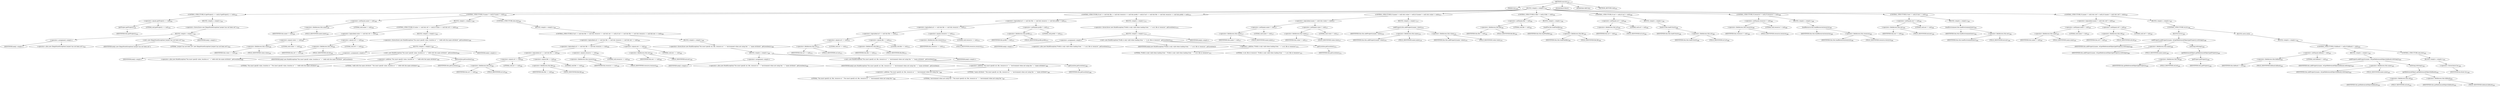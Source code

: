 digraph "execute" {  
"470" [label = <(METHOD,execute)<SUB>353</SUB>> ]
"43" [label = <(PARAM,this)<SUB>353</SUB>> ]
"471" [label = <(BLOCK,&lt;empty&gt;,&lt;empty&gt;)<SUB>353</SUB>> ]
"472" [label = <(CONTROL_STRUCTURE,if (getProject() == null),if (getProject() == null))<SUB>354</SUB>> ]
"473" [label = <(&lt;operator&gt;.equals,getProject() == null)<SUB>354</SUB>> ]
"474" [label = <(getProject,getProject())<SUB>354</SUB>> ]
"42" [label = <(IDENTIFIER,this,getProject())<SUB>354</SUB>> ]
"475" [label = <(LITERAL,null,getProject() == null)<SUB>354</SUB>> ]
"476" [label = <(BLOCK,&lt;empty&gt;,&lt;empty&gt;)<SUB>354</SUB>> ]
"477" [label = <(&lt;operator&gt;.throw,throw new IllegalStateException(&quot;project has not been set&quot;);)<SUB>355</SUB>> ]
"478" [label = <(BLOCK,&lt;empty&gt;,&lt;empty&gt;)<SUB>355</SUB>> ]
"479" [label = <(&lt;operator&gt;.assignment,&lt;empty&gt;)> ]
"480" [label = <(IDENTIFIER,$obj1,&lt;empty&gt;)> ]
"481" [label = <(&lt;operator&gt;.alloc,new IllegalStateException(&quot;project has not been set&quot;))<SUB>355</SUB>> ]
"482" [label = <(&lt;init&gt;,new IllegalStateException(&quot;project has not been set&quot;))<SUB>355</SUB>> ]
"483" [label = <(IDENTIFIER,$obj1,new IllegalStateException(&quot;project has not been set&quot;))> ]
"484" [label = <(LITERAL,&quot;project has not been set&quot;,new IllegalStateException(&quot;project has not been set&quot;))<SUB>355</SUB>> ]
"485" [label = <(IDENTIFIER,$obj1,&lt;empty&gt;)> ]
"486" [label = <(CONTROL_STRUCTURE,if (name != null),if (name != null))<SUB>358</SUB>> ]
"487" [label = <(&lt;operator&gt;.notEquals,name != null)<SUB>358</SUB>> ]
"488" [label = <(&lt;operator&gt;.fieldAccess,this.name)<SUB>358</SUB>> ]
"489" [label = <(IDENTIFIER,this,name != null)<SUB>358</SUB>> ]
"490" [label = <(FIELD_IDENTIFIER,name,name)<SUB>358</SUB>> ]
"491" [label = <(LITERAL,null,name != null)<SUB>358</SUB>> ]
"492" [label = <(BLOCK,&lt;empty&gt;,&lt;empty&gt;)<SUB>358</SUB>> ]
"493" [label = <(CONTROL_STRUCTURE,if (value == null &amp;&amp; ref == null),if (value == null &amp;&amp; ref == null))<SUB>359</SUB>> ]
"494" [label = <(&lt;operator&gt;.logicalAnd,value == null &amp;&amp; ref == null)<SUB>359</SUB>> ]
"495" [label = <(&lt;operator&gt;.equals,value == null)<SUB>359</SUB>> ]
"496" [label = <(&lt;operator&gt;.fieldAccess,this.value)<SUB>359</SUB>> ]
"497" [label = <(IDENTIFIER,this,value == null)<SUB>359</SUB>> ]
"498" [label = <(FIELD_IDENTIFIER,value,value)<SUB>359</SUB>> ]
"499" [label = <(LITERAL,null,value == null)<SUB>359</SUB>> ]
"500" [label = <(&lt;operator&gt;.equals,ref == null)<SUB>359</SUB>> ]
"501" [label = <(&lt;operator&gt;.fieldAccess,this.ref)<SUB>359</SUB>> ]
"502" [label = <(IDENTIFIER,this,ref == null)<SUB>359</SUB>> ]
"503" [label = <(FIELD_IDENTIFIER,ref,ref)<SUB>359</SUB>> ]
"504" [label = <(LITERAL,null,ref == null)<SUB>359</SUB>> ]
"505" [label = <(BLOCK,&lt;empty&gt;,&lt;empty&gt;)<SUB>359</SUB>> ]
"506" [label = <(&lt;operator&gt;.throw,throw new BuildException(&quot;You must specify value, location or &quot; + &quot;refid with the name attribute&quot;, getLocation());)<SUB>360</SUB>> ]
"507" [label = <(BLOCK,&lt;empty&gt;,&lt;empty&gt;)<SUB>360</SUB>> ]
"508" [label = <(&lt;operator&gt;.assignment,&lt;empty&gt;)> ]
"509" [label = <(IDENTIFIER,$obj2,&lt;empty&gt;)> ]
"510" [label = <(&lt;operator&gt;.alloc,new BuildException(&quot;You must specify value, location or &quot; + &quot;refid with the name attribute&quot;, getLocation()))<SUB>360</SUB>> ]
"511" [label = <(&lt;init&gt;,new BuildException(&quot;You must specify value, location or &quot; + &quot;refid with the name attribute&quot;, getLocation()))<SUB>360</SUB>> ]
"512" [label = <(IDENTIFIER,$obj2,new BuildException(&quot;You must specify value, location or &quot; + &quot;refid with the name attribute&quot;, getLocation()))> ]
"513" [label = <(&lt;operator&gt;.addition,&quot;You must specify value, location or &quot; + &quot;refid with the name attribute&quot;)<SUB>360</SUB>> ]
"514" [label = <(LITERAL,&quot;You must specify value, location or &quot;,&quot;You must specify value, location or &quot; + &quot;refid with the name attribute&quot;)<SUB>360</SUB>> ]
"515" [label = <(LITERAL,&quot;refid with the name attribute&quot;,&quot;You must specify value, location or &quot; + &quot;refid with the name attribute&quot;)<SUB>361</SUB>> ]
"516" [label = <(getLocation,getLocation())<SUB>362</SUB>> ]
"44" [label = <(IDENTIFIER,this,getLocation())<SUB>362</SUB>> ]
"517" [label = <(IDENTIFIER,$obj2,&lt;empty&gt;)> ]
"518" [label = <(CONTROL_STRUCTURE,else,else)<SUB>364</SUB>> ]
"519" [label = <(BLOCK,&lt;empty&gt;,&lt;empty&gt;)<SUB>364</SUB>> ]
"520" [label = <(CONTROL_STRUCTURE,if (url == null &amp;&amp; file == null &amp;&amp; resource == null &amp;&amp; env == null),if (url == null &amp;&amp; file == null &amp;&amp; resource == null &amp;&amp; env == null))<SUB>365</SUB>> ]
"521" [label = <(&lt;operator&gt;.logicalAnd,url == null &amp;&amp; file == null &amp;&amp; resource == null &amp;&amp; env == null)<SUB>365</SUB>> ]
"522" [label = <(&lt;operator&gt;.logicalAnd,url == null &amp;&amp; file == null &amp;&amp; resource == null)<SUB>365</SUB>> ]
"523" [label = <(&lt;operator&gt;.logicalAnd,url == null &amp;&amp; file == null)<SUB>365</SUB>> ]
"524" [label = <(&lt;operator&gt;.equals,url == null)<SUB>365</SUB>> ]
"525" [label = <(&lt;operator&gt;.fieldAccess,this.url)<SUB>365</SUB>> ]
"526" [label = <(IDENTIFIER,this,url == null)<SUB>365</SUB>> ]
"527" [label = <(FIELD_IDENTIFIER,url,url)<SUB>365</SUB>> ]
"528" [label = <(LITERAL,null,url == null)<SUB>365</SUB>> ]
"529" [label = <(&lt;operator&gt;.equals,file == null)<SUB>365</SUB>> ]
"530" [label = <(&lt;operator&gt;.fieldAccess,this.file)<SUB>365</SUB>> ]
"531" [label = <(IDENTIFIER,this,file == null)<SUB>365</SUB>> ]
"532" [label = <(FIELD_IDENTIFIER,file,file)<SUB>365</SUB>> ]
"533" [label = <(LITERAL,null,file == null)<SUB>365</SUB>> ]
"534" [label = <(&lt;operator&gt;.equals,resource == null)<SUB>365</SUB>> ]
"535" [label = <(&lt;operator&gt;.fieldAccess,this.resource)<SUB>365</SUB>> ]
"536" [label = <(IDENTIFIER,this,resource == null)<SUB>365</SUB>> ]
"537" [label = <(FIELD_IDENTIFIER,resource,resource)<SUB>365</SUB>> ]
"538" [label = <(LITERAL,null,resource == null)<SUB>365</SUB>> ]
"539" [label = <(&lt;operator&gt;.equals,env == null)<SUB>365</SUB>> ]
"540" [label = <(&lt;operator&gt;.fieldAccess,this.env)<SUB>365</SUB>> ]
"541" [label = <(IDENTIFIER,this,env == null)<SUB>365</SUB>> ]
"542" [label = <(FIELD_IDENTIFIER,env,env)<SUB>365</SUB>> ]
"543" [label = <(LITERAL,null,env == null)<SUB>365</SUB>> ]
"544" [label = <(BLOCK,&lt;empty&gt;,&lt;empty&gt;)<SUB>365</SUB>> ]
"545" [label = <(&lt;operator&gt;.throw,throw new BuildException(&quot;You must specify url, file, resource or &quot; + &quot;environment when not using the &quot; + &quot;name attribute&quot;, getLocation());)<SUB>366</SUB>> ]
"546" [label = <(BLOCK,&lt;empty&gt;,&lt;empty&gt;)<SUB>366</SUB>> ]
"547" [label = <(&lt;operator&gt;.assignment,&lt;empty&gt;)> ]
"548" [label = <(IDENTIFIER,$obj3,&lt;empty&gt;)> ]
"549" [label = <(&lt;operator&gt;.alloc,new BuildException(&quot;You must specify url, file, resource or &quot; + &quot;environment when not using the &quot; + &quot;name attribute&quot;, getLocation()))<SUB>366</SUB>> ]
"550" [label = <(&lt;init&gt;,new BuildException(&quot;You must specify url, file, resource or &quot; + &quot;environment when not using the &quot; + &quot;name attribute&quot;, getLocation()))<SUB>366</SUB>> ]
"551" [label = <(IDENTIFIER,$obj3,new BuildException(&quot;You must specify url, file, resource or &quot; + &quot;environment when not using the &quot; + &quot;name attribute&quot;, getLocation()))> ]
"552" [label = <(&lt;operator&gt;.addition,&quot;You must specify url, file, resource or &quot; + &quot;environment when not using the &quot; + &quot;name attribute&quot;)<SUB>366</SUB>> ]
"553" [label = <(&lt;operator&gt;.addition,&quot;You must specify url, file, resource or &quot; + &quot;environment when not using the &quot;)<SUB>366</SUB>> ]
"554" [label = <(LITERAL,&quot;You must specify url, file, resource or &quot;,&quot;You must specify url, file, resource or &quot; + &quot;environment when not using the &quot;)<SUB>366</SUB>> ]
"555" [label = <(LITERAL,&quot;environment when not using the &quot;,&quot;You must specify url, file, resource or &quot; + &quot;environment when not using the &quot;)<SUB>367</SUB>> ]
"556" [label = <(LITERAL,&quot;name attribute&quot;,&quot;You must specify url, file, resource or &quot; + &quot;environment when not using the &quot; + &quot;name attribute&quot;)<SUB>368</SUB>> ]
"557" [label = <(getLocation,getLocation())<SUB>368</SUB>> ]
"45" [label = <(IDENTIFIER,this,getLocation())<SUB>368</SUB>> ]
"558" [label = <(IDENTIFIER,$obj3,&lt;empty&gt;)> ]
"559" [label = <(CONTROL_STRUCTURE,if (url == null &amp;&amp; file == null &amp;&amp; resource == null &amp;&amp; prefix != null),if (url == null &amp;&amp; file == null &amp;&amp; resource == null &amp;&amp; prefix != null))<SUB>372</SUB>> ]
"560" [label = <(&lt;operator&gt;.logicalAnd,url == null &amp;&amp; file == null &amp;&amp; resource == null &amp;&amp; prefix != null)<SUB>372</SUB>> ]
"561" [label = <(&lt;operator&gt;.logicalAnd,url == null &amp;&amp; file == null &amp;&amp; resource == null)<SUB>372</SUB>> ]
"562" [label = <(&lt;operator&gt;.logicalAnd,url == null &amp;&amp; file == null)<SUB>372</SUB>> ]
"563" [label = <(&lt;operator&gt;.equals,url == null)<SUB>372</SUB>> ]
"564" [label = <(&lt;operator&gt;.fieldAccess,this.url)<SUB>372</SUB>> ]
"565" [label = <(IDENTIFIER,this,url == null)<SUB>372</SUB>> ]
"566" [label = <(FIELD_IDENTIFIER,url,url)<SUB>372</SUB>> ]
"567" [label = <(LITERAL,null,url == null)<SUB>372</SUB>> ]
"568" [label = <(&lt;operator&gt;.equals,file == null)<SUB>372</SUB>> ]
"569" [label = <(&lt;operator&gt;.fieldAccess,this.file)<SUB>372</SUB>> ]
"570" [label = <(IDENTIFIER,this,file == null)<SUB>372</SUB>> ]
"571" [label = <(FIELD_IDENTIFIER,file,file)<SUB>372</SUB>> ]
"572" [label = <(LITERAL,null,file == null)<SUB>372</SUB>> ]
"573" [label = <(&lt;operator&gt;.equals,resource == null)<SUB>372</SUB>> ]
"574" [label = <(&lt;operator&gt;.fieldAccess,this.resource)<SUB>372</SUB>> ]
"575" [label = <(IDENTIFIER,this,resource == null)<SUB>372</SUB>> ]
"576" [label = <(FIELD_IDENTIFIER,resource,resource)<SUB>372</SUB>> ]
"577" [label = <(LITERAL,null,resource == null)<SUB>372</SUB>> ]
"578" [label = <(&lt;operator&gt;.notEquals,prefix != null)<SUB>372</SUB>> ]
"579" [label = <(&lt;operator&gt;.fieldAccess,this.prefix)<SUB>372</SUB>> ]
"580" [label = <(IDENTIFIER,this,prefix != null)<SUB>372</SUB>> ]
"581" [label = <(FIELD_IDENTIFIER,prefix,prefix)<SUB>372</SUB>> ]
"582" [label = <(LITERAL,null,prefix != null)<SUB>372</SUB>> ]
"583" [label = <(BLOCK,&lt;empty&gt;,&lt;empty&gt;)<SUB>372</SUB>> ]
"584" [label = <(&lt;operator&gt;.throw,throw new BuildException(&quot;Prefix is only valid when loading from &quot; + &quot;a url, file or resource&quot;, getLocation());)<SUB>373</SUB>> ]
"585" [label = <(BLOCK,&lt;empty&gt;,&lt;empty&gt;)<SUB>373</SUB>> ]
"586" [label = <(&lt;operator&gt;.assignment,&lt;empty&gt;)> ]
"587" [label = <(IDENTIFIER,$obj4,&lt;empty&gt;)> ]
"588" [label = <(&lt;operator&gt;.alloc,new BuildException(&quot;Prefix is only valid when loading from &quot; + &quot;a url, file or resource&quot;, getLocation()))<SUB>373</SUB>> ]
"589" [label = <(&lt;init&gt;,new BuildException(&quot;Prefix is only valid when loading from &quot; + &quot;a url, file or resource&quot;, getLocation()))<SUB>373</SUB>> ]
"590" [label = <(IDENTIFIER,$obj4,new BuildException(&quot;Prefix is only valid when loading from &quot; + &quot;a url, file or resource&quot;, getLocation()))> ]
"591" [label = <(&lt;operator&gt;.addition,&quot;Prefix is only valid when loading from &quot; + &quot;a url, file or resource&quot;)<SUB>373</SUB>> ]
"592" [label = <(LITERAL,&quot;Prefix is only valid when loading from &quot;,&quot;Prefix is only valid when loading from &quot; + &quot;a url, file or resource&quot;)<SUB>373</SUB>> ]
"593" [label = <(LITERAL,&quot;a url, file or resource&quot;,&quot;Prefix is only valid when loading from &quot; + &quot;a url, file or resource&quot;)<SUB>374</SUB>> ]
"594" [label = <(getLocation,getLocation())<SUB>374</SUB>> ]
"46" [label = <(IDENTIFIER,this,getLocation())<SUB>374</SUB>> ]
"595" [label = <(IDENTIFIER,$obj4,&lt;empty&gt;)> ]
"596" [label = <(CONTROL_STRUCTURE,if ((name != null) &amp;&amp; (value != null)),if ((name != null) &amp;&amp; (value != null)))<SUB>377</SUB>> ]
"597" [label = <(&lt;operator&gt;.logicalAnd,(name != null) &amp;&amp; (value != null))<SUB>377</SUB>> ]
"598" [label = <(&lt;operator&gt;.notEquals,name != null)<SUB>377</SUB>> ]
"599" [label = <(&lt;operator&gt;.fieldAccess,this.name)<SUB>377</SUB>> ]
"600" [label = <(IDENTIFIER,this,name != null)<SUB>377</SUB>> ]
"601" [label = <(FIELD_IDENTIFIER,name,name)<SUB>377</SUB>> ]
"602" [label = <(LITERAL,null,name != null)<SUB>377</SUB>> ]
"603" [label = <(&lt;operator&gt;.notEquals,value != null)<SUB>377</SUB>> ]
"604" [label = <(&lt;operator&gt;.fieldAccess,this.value)<SUB>377</SUB>> ]
"605" [label = <(IDENTIFIER,this,value != null)<SUB>377</SUB>> ]
"606" [label = <(FIELD_IDENTIFIER,value,value)<SUB>377</SUB>> ]
"607" [label = <(LITERAL,null,value != null)<SUB>377</SUB>> ]
"608" [label = <(BLOCK,&lt;empty&gt;,&lt;empty&gt;)<SUB>377</SUB>> ]
"609" [label = <(addProperty,this.addProperty(name, value))<SUB>378</SUB>> ]
"47" [label = <(IDENTIFIER,this,this.addProperty(name, value))<SUB>378</SUB>> ]
"610" [label = <(&lt;operator&gt;.fieldAccess,this.name)<SUB>378</SUB>> ]
"611" [label = <(IDENTIFIER,this,this.addProperty(name, value))<SUB>378</SUB>> ]
"612" [label = <(FIELD_IDENTIFIER,name,name)<SUB>378</SUB>> ]
"613" [label = <(&lt;operator&gt;.fieldAccess,this.value)<SUB>378</SUB>> ]
"614" [label = <(IDENTIFIER,this,this.addProperty(name, value))<SUB>378</SUB>> ]
"615" [label = <(FIELD_IDENTIFIER,value,value)<SUB>378</SUB>> ]
"616" [label = <(CONTROL_STRUCTURE,if (file != null),if (file != null))<SUB>381</SUB>> ]
"617" [label = <(&lt;operator&gt;.notEquals,file != null)<SUB>381</SUB>> ]
"618" [label = <(&lt;operator&gt;.fieldAccess,this.file)<SUB>381</SUB>> ]
"619" [label = <(IDENTIFIER,this,file != null)<SUB>381</SUB>> ]
"620" [label = <(FIELD_IDENTIFIER,file,file)<SUB>381</SUB>> ]
"621" [label = <(LITERAL,null,file != null)<SUB>381</SUB>> ]
"622" [label = <(BLOCK,&lt;empty&gt;,&lt;empty&gt;)<SUB>381</SUB>> ]
"623" [label = <(loadFile,this.loadFile(file))<SUB>382</SUB>> ]
"48" [label = <(IDENTIFIER,this,this.loadFile(file))<SUB>382</SUB>> ]
"624" [label = <(&lt;operator&gt;.fieldAccess,this.file)<SUB>382</SUB>> ]
"625" [label = <(IDENTIFIER,this,this.loadFile(file))<SUB>382</SUB>> ]
"626" [label = <(FIELD_IDENTIFIER,file,file)<SUB>382</SUB>> ]
"627" [label = <(CONTROL_STRUCTURE,if (url != null),if (url != null))<SUB>385</SUB>> ]
"628" [label = <(&lt;operator&gt;.notEquals,url != null)<SUB>385</SUB>> ]
"629" [label = <(&lt;operator&gt;.fieldAccess,this.url)<SUB>385</SUB>> ]
"630" [label = <(IDENTIFIER,this,url != null)<SUB>385</SUB>> ]
"631" [label = <(FIELD_IDENTIFIER,url,url)<SUB>385</SUB>> ]
"632" [label = <(LITERAL,null,url != null)<SUB>385</SUB>> ]
"633" [label = <(BLOCK,&lt;empty&gt;,&lt;empty&gt;)<SUB>385</SUB>> ]
"634" [label = <(loadUrl,this.loadUrl(url))<SUB>386</SUB>> ]
"49" [label = <(IDENTIFIER,this,this.loadUrl(url))<SUB>386</SUB>> ]
"635" [label = <(&lt;operator&gt;.fieldAccess,this.url)<SUB>386</SUB>> ]
"636" [label = <(IDENTIFIER,this,this.loadUrl(url))<SUB>386</SUB>> ]
"637" [label = <(FIELD_IDENTIFIER,url,url)<SUB>386</SUB>> ]
"638" [label = <(CONTROL_STRUCTURE,if (resource != null),if (resource != null))<SUB>389</SUB>> ]
"639" [label = <(&lt;operator&gt;.notEquals,resource != null)<SUB>389</SUB>> ]
"640" [label = <(&lt;operator&gt;.fieldAccess,this.resource)<SUB>389</SUB>> ]
"641" [label = <(IDENTIFIER,this,resource != null)<SUB>389</SUB>> ]
"642" [label = <(FIELD_IDENTIFIER,resource,resource)<SUB>389</SUB>> ]
"643" [label = <(LITERAL,null,resource != null)<SUB>389</SUB>> ]
"644" [label = <(BLOCK,&lt;empty&gt;,&lt;empty&gt;)<SUB>389</SUB>> ]
"645" [label = <(loadResource,this.loadResource(resource))<SUB>390</SUB>> ]
"50" [label = <(IDENTIFIER,this,this.loadResource(resource))<SUB>390</SUB>> ]
"646" [label = <(&lt;operator&gt;.fieldAccess,this.resource)<SUB>390</SUB>> ]
"647" [label = <(IDENTIFIER,this,this.loadResource(resource))<SUB>390</SUB>> ]
"648" [label = <(FIELD_IDENTIFIER,resource,resource)<SUB>390</SUB>> ]
"649" [label = <(CONTROL_STRUCTURE,if (env != null),if (env != null))<SUB>393</SUB>> ]
"650" [label = <(&lt;operator&gt;.notEquals,env != null)<SUB>393</SUB>> ]
"651" [label = <(&lt;operator&gt;.fieldAccess,this.env)<SUB>393</SUB>> ]
"652" [label = <(IDENTIFIER,this,env != null)<SUB>393</SUB>> ]
"653" [label = <(FIELD_IDENTIFIER,env,env)<SUB>393</SUB>> ]
"654" [label = <(LITERAL,null,env != null)<SUB>393</SUB>> ]
"655" [label = <(BLOCK,&lt;empty&gt;,&lt;empty&gt;)<SUB>393</SUB>> ]
"656" [label = <(loadEnvironment,this.loadEnvironment(env))<SUB>394</SUB>> ]
"51" [label = <(IDENTIFIER,this,this.loadEnvironment(env))<SUB>394</SUB>> ]
"657" [label = <(&lt;operator&gt;.fieldAccess,this.env)<SUB>394</SUB>> ]
"658" [label = <(IDENTIFIER,this,this.loadEnvironment(env))<SUB>394</SUB>> ]
"659" [label = <(FIELD_IDENTIFIER,env,env)<SUB>394</SUB>> ]
"660" [label = <(CONTROL_STRUCTURE,if ((name != null) &amp;&amp; (ref != null)),if ((name != null) &amp;&amp; (ref != null)))<SUB>397</SUB>> ]
"661" [label = <(&lt;operator&gt;.logicalAnd,(name != null) &amp;&amp; (ref != null))<SUB>397</SUB>> ]
"662" [label = <(&lt;operator&gt;.notEquals,name != null)<SUB>397</SUB>> ]
"663" [label = <(&lt;operator&gt;.fieldAccess,this.name)<SUB>397</SUB>> ]
"664" [label = <(IDENTIFIER,this,name != null)<SUB>397</SUB>> ]
"665" [label = <(FIELD_IDENTIFIER,name,name)<SUB>397</SUB>> ]
"666" [label = <(LITERAL,null,name != null)<SUB>397</SUB>> ]
"667" [label = <(&lt;operator&gt;.notEquals,ref != null)<SUB>397</SUB>> ]
"668" [label = <(&lt;operator&gt;.fieldAccess,this.ref)<SUB>397</SUB>> ]
"669" [label = <(IDENTIFIER,this,ref != null)<SUB>397</SUB>> ]
"670" [label = <(FIELD_IDENTIFIER,ref,ref)<SUB>397</SUB>> ]
"671" [label = <(LITERAL,null,ref != null)<SUB>397</SUB>> ]
"672" [label = <(BLOCK,&lt;empty&gt;,&lt;empty&gt;)<SUB>397</SUB>> ]
"673" [label = <(CONTROL_STRUCTURE,try,try)<SUB>398</SUB>> ]
"674" [label = <(BLOCK,try,try)<SUB>398</SUB>> ]
"675" [label = <(addProperty,addProperty(name, ref.getReferencedObject(getProject()).toString()))<SUB>399</SUB>> ]
"53" [label = <(IDENTIFIER,this,addProperty(name, ref.getReferencedObject(getProject()).toString()))<SUB>399</SUB>> ]
"676" [label = <(&lt;operator&gt;.fieldAccess,this.name)<SUB>399</SUB>> ]
"677" [label = <(IDENTIFIER,this,addProperty(name, ref.getReferencedObject(getProject()).toString()))<SUB>399</SUB>> ]
"678" [label = <(FIELD_IDENTIFIER,name,name)<SUB>399</SUB>> ]
"679" [label = <(toString,toString())<SUB>400</SUB>> ]
"680" [label = <(getReferencedObject,getReferencedObject(getProject()))<SUB>400</SUB>> ]
"681" [label = <(&lt;operator&gt;.fieldAccess,this.ref)<SUB>400</SUB>> ]
"682" [label = <(IDENTIFIER,this,getReferencedObject(getProject()))<SUB>400</SUB>> ]
"683" [label = <(FIELD_IDENTIFIER,ref,ref)<SUB>400</SUB>> ]
"684" [label = <(getProject,getProject())<SUB>400</SUB>> ]
"52" [label = <(IDENTIFIER,this,getProject())<SUB>400</SUB>> ]
"685" [label = <(BLOCK,catch,catch)> ]
"686" [label = <(BLOCK,&lt;empty&gt;,&lt;empty&gt;)<SUB>401</SUB>> ]
"687" [label = <(CONTROL_STRUCTURE,if (fallback != null),if (fallback != null))<SUB>402</SUB>> ]
"688" [label = <(&lt;operator&gt;.notEquals,fallback != null)<SUB>402</SUB>> ]
"689" [label = <(&lt;operator&gt;.fieldAccess,this.fallback)<SUB>402</SUB>> ]
"690" [label = <(IDENTIFIER,this,fallback != null)<SUB>402</SUB>> ]
"691" [label = <(FIELD_IDENTIFIER,fallback,fallback)<SUB>402</SUB>> ]
"692" [label = <(LITERAL,null,fallback != null)<SUB>402</SUB>> ]
"693" [label = <(BLOCK,&lt;empty&gt;,&lt;empty&gt;)<SUB>402</SUB>> ]
"694" [label = <(addProperty,addProperty(name, ref.getReferencedObject(fallback).toString()))<SUB>403</SUB>> ]
"54" [label = <(IDENTIFIER,this,addProperty(name, ref.getReferencedObject(fallback).toString()))<SUB>403</SUB>> ]
"695" [label = <(&lt;operator&gt;.fieldAccess,this.name)<SUB>403</SUB>> ]
"696" [label = <(IDENTIFIER,this,addProperty(name, ref.getReferencedObject(fallback).toString()))<SUB>403</SUB>> ]
"697" [label = <(FIELD_IDENTIFIER,name,name)<SUB>403</SUB>> ]
"698" [label = <(toString,toString())<SUB>404</SUB>> ]
"699" [label = <(getReferencedObject,getReferencedObject(fallback))<SUB>404</SUB>> ]
"700" [label = <(&lt;operator&gt;.fieldAccess,this.ref)<SUB>404</SUB>> ]
"701" [label = <(IDENTIFIER,this,getReferencedObject(fallback))<SUB>404</SUB>> ]
"702" [label = <(FIELD_IDENTIFIER,ref,ref)<SUB>404</SUB>> ]
"703" [label = <(&lt;operator&gt;.fieldAccess,this.fallback)<SUB>404</SUB>> ]
"704" [label = <(IDENTIFIER,this,getReferencedObject(fallback))<SUB>404</SUB>> ]
"705" [label = <(FIELD_IDENTIFIER,fallback,fallback)<SUB>404</SUB>> ]
"706" [label = <(CONTROL_STRUCTURE,else,else)<SUB>405</SUB>> ]
"707" [label = <(BLOCK,&lt;empty&gt;,&lt;empty&gt;)<SUB>405</SUB>> ]
"708" [label = <(&lt;operator&gt;.throw,throw be;)<SUB>406</SUB>> ]
"709" [label = <(IDENTIFIER,be,throw be;)<SUB>406</SUB>> ]
"710" [label = <(MODIFIER,PUBLIC)> ]
"711" [label = <(MODIFIER,VIRTUAL)> ]
"712" [label = <(METHOD_RETURN,void)<SUB>353</SUB>> ]
  "470" -> "43" 
  "470" -> "471" 
  "470" -> "710" 
  "470" -> "711" 
  "470" -> "712" 
  "471" -> "472" 
  "471" -> "486" 
  "471" -> "559" 
  "471" -> "596" 
  "471" -> "616" 
  "471" -> "627" 
  "471" -> "638" 
  "471" -> "649" 
  "471" -> "660" 
  "472" -> "473" 
  "472" -> "476" 
  "473" -> "474" 
  "473" -> "475" 
  "474" -> "42" 
  "476" -> "477" 
  "477" -> "478" 
  "478" -> "479" 
  "478" -> "482" 
  "478" -> "485" 
  "479" -> "480" 
  "479" -> "481" 
  "482" -> "483" 
  "482" -> "484" 
  "486" -> "487" 
  "486" -> "492" 
  "486" -> "518" 
  "487" -> "488" 
  "487" -> "491" 
  "488" -> "489" 
  "488" -> "490" 
  "492" -> "493" 
  "493" -> "494" 
  "493" -> "505" 
  "494" -> "495" 
  "494" -> "500" 
  "495" -> "496" 
  "495" -> "499" 
  "496" -> "497" 
  "496" -> "498" 
  "500" -> "501" 
  "500" -> "504" 
  "501" -> "502" 
  "501" -> "503" 
  "505" -> "506" 
  "506" -> "507" 
  "507" -> "508" 
  "507" -> "511" 
  "507" -> "517" 
  "508" -> "509" 
  "508" -> "510" 
  "511" -> "512" 
  "511" -> "513" 
  "511" -> "516" 
  "513" -> "514" 
  "513" -> "515" 
  "516" -> "44" 
  "518" -> "519" 
  "519" -> "520" 
  "520" -> "521" 
  "520" -> "544" 
  "521" -> "522" 
  "521" -> "539" 
  "522" -> "523" 
  "522" -> "534" 
  "523" -> "524" 
  "523" -> "529" 
  "524" -> "525" 
  "524" -> "528" 
  "525" -> "526" 
  "525" -> "527" 
  "529" -> "530" 
  "529" -> "533" 
  "530" -> "531" 
  "530" -> "532" 
  "534" -> "535" 
  "534" -> "538" 
  "535" -> "536" 
  "535" -> "537" 
  "539" -> "540" 
  "539" -> "543" 
  "540" -> "541" 
  "540" -> "542" 
  "544" -> "545" 
  "545" -> "546" 
  "546" -> "547" 
  "546" -> "550" 
  "546" -> "558" 
  "547" -> "548" 
  "547" -> "549" 
  "550" -> "551" 
  "550" -> "552" 
  "550" -> "557" 
  "552" -> "553" 
  "552" -> "556" 
  "553" -> "554" 
  "553" -> "555" 
  "557" -> "45" 
  "559" -> "560" 
  "559" -> "583" 
  "560" -> "561" 
  "560" -> "578" 
  "561" -> "562" 
  "561" -> "573" 
  "562" -> "563" 
  "562" -> "568" 
  "563" -> "564" 
  "563" -> "567" 
  "564" -> "565" 
  "564" -> "566" 
  "568" -> "569" 
  "568" -> "572" 
  "569" -> "570" 
  "569" -> "571" 
  "573" -> "574" 
  "573" -> "577" 
  "574" -> "575" 
  "574" -> "576" 
  "578" -> "579" 
  "578" -> "582" 
  "579" -> "580" 
  "579" -> "581" 
  "583" -> "584" 
  "584" -> "585" 
  "585" -> "586" 
  "585" -> "589" 
  "585" -> "595" 
  "586" -> "587" 
  "586" -> "588" 
  "589" -> "590" 
  "589" -> "591" 
  "589" -> "594" 
  "591" -> "592" 
  "591" -> "593" 
  "594" -> "46" 
  "596" -> "597" 
  "596" -> "608" 
  "597" -> "598" 
  "597" -> "603" 
  "598" -> "599" 
  "598" -> "602" 
  "599" -> "600" 
  "599" -> "601" 
  "603" -> "604" 
  "603" -> "607" 
  "604" -> "605" 
  "604" -> "606" 
  "608" -> "609" 
  "609" -> "47" 
  "609" -> "610" 
  "609" -> "613" 
  "610" -> "611" 
  "610" -> "612" 
  "613" -> "614" 
  "613" -> "615" 
  "616" -> "617" 
  "616" -> "622" 
  "617" -> "618" 
  "617" -> "621" 
  "618" -> "619" 
  "618" -> "620" 
  "622" -> "623" 
  "623" -> "48" 
  "623" -> "624" 
  "624" -> "625" 
  "624" -> "626" 
  "627" -> "628" 
  "627" -> "633" 
  "628" -> "629" 
  "628" -> "632" 
  "629" -> "630" 
  "629" -> "631" 
  "633" -> "634" 
  "634" -> "49" 
  "634" -> "635" 
  "635" -> "636" 
  "635" -> "637" 
  "638" -> "639" 
  "638" -> "644" 
  "639" -> "640" 
  "639" -> "643" 
  "640" -> "641" 
  "640" -> "642" 
  "644" -> "645" 
  "645" -> "50" 
  "645" -> "646" 
  "646" -> "647" 
  "646" -> "648" 
  "649" -> "650" 
  "649" -> "655" 
  "650" -> "651" 
  "650" -> "654" 
  "651" -> "652" 
  "651" -> "653" 
  "655" -> "656" 
  "656" -> "51" 
  "656" -> "657" 
  "657" -> "658" 
  "657" -> "659" 
  "660" -> "661" 
  "660" -> "672" 
  "661" -> "662" 
  "661" -> "667" 
  "662" -> "663" 
  "662" -> "666" 
  "663" -> "664" 
  "663" -> "665" 
  "667" -> "668" 
  "667" -> "671" 
  "668" -> "669" 
  "668" -> "670" 
  "672" -> "673" 
  "673" -> "674" 
  "673" -> "685" 
  "674" -> "675" 
  "675" -> "53" 
  "675" -> "676" 
  "675" -> "679" 
  "676" -> "677" 
  "676" -> "678" 
  "679" -> "680" 
  "680" -> "681" 
  "680" -> "684" 
  "681" -> "682" 
  "681" -> "683" 
  "684" -> "52" 
  "685" -> "686" 
  "686" -> "687" 
  "687" -> "688" 
  "687" -> "693" 
  "687" -> "706" 
  "688" -> "689" 
  "688" -> "692" 
  "689" -> "690" 
  "689" -> "691" 
  "693" -> "694" 
  "694" -> "54" 
  "694" -> "695" 
  "694" -> "698" 
  "695" -> "696" 
  "695" -> "697" 
  "698" -> "699" 
  "699" -> "700" 
  "699" -> "703" 
  "700" -> "701" 
  "700" -> "702" 
  "703" -> "704" 
  "703" -> "705" 
  "706" -> "707" 
  "707" -> "708" 
  "708" -> "709" 
}
